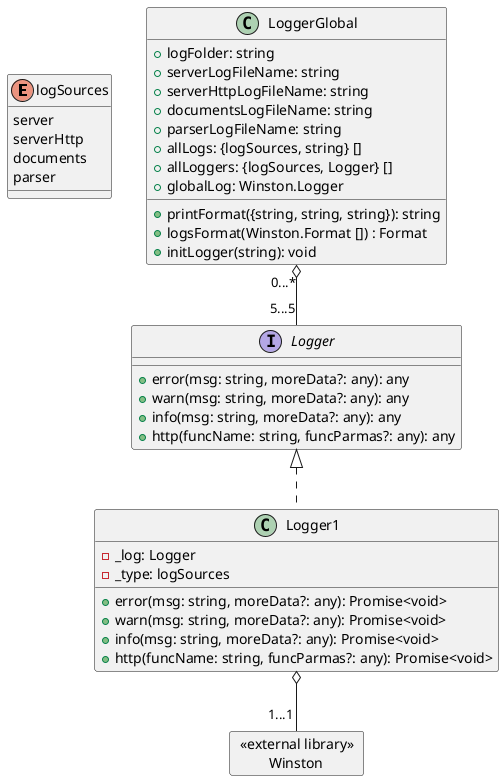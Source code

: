 @startuml
enum logSources {
    server
    serverHttp
    documents
    parser
}

card ext [
    <<external library>>
    \tWinston
]

interface Logger {
    +error(msg: string, moreData?: any): any
    +warn(msg: string, moreData?: any): any
    +info(msg: string, moreData?: any): any
    +http(funcName: string, funcParmas?: any): any
}
class Logger1 implements Logger {
    -_log: Logger
    -_type: logSources
    +error(msg: string, moreData?: any): Promise<void>
    +warn(msg: string, moreData?: any): Promise<void>
    +info(msg: string, moreData?: any): Promise<void>
    +http(funcName: string, funcParmas?: any): Promise<void>
}

class LoggerGlobal{
    +logFolder: string
    +serverLogFileName: string
    +serverHttpLogFileName: string
    +documentsLogFileName: string
    +parserLogFileName: string
    +allLogs: {logSources, string} []
    +allLoggers: {logSources, Logger} []
    +globalLog: Winston.Logger
    +printFormat({string, string, string}): string
    +logsFormat(Winston.Format []) : Format
    +initLogger(string): void
}

Logger1 o-- "1...1" ext

LoggerGlobal "0...*" o-- "5...5" Logger

@enduml